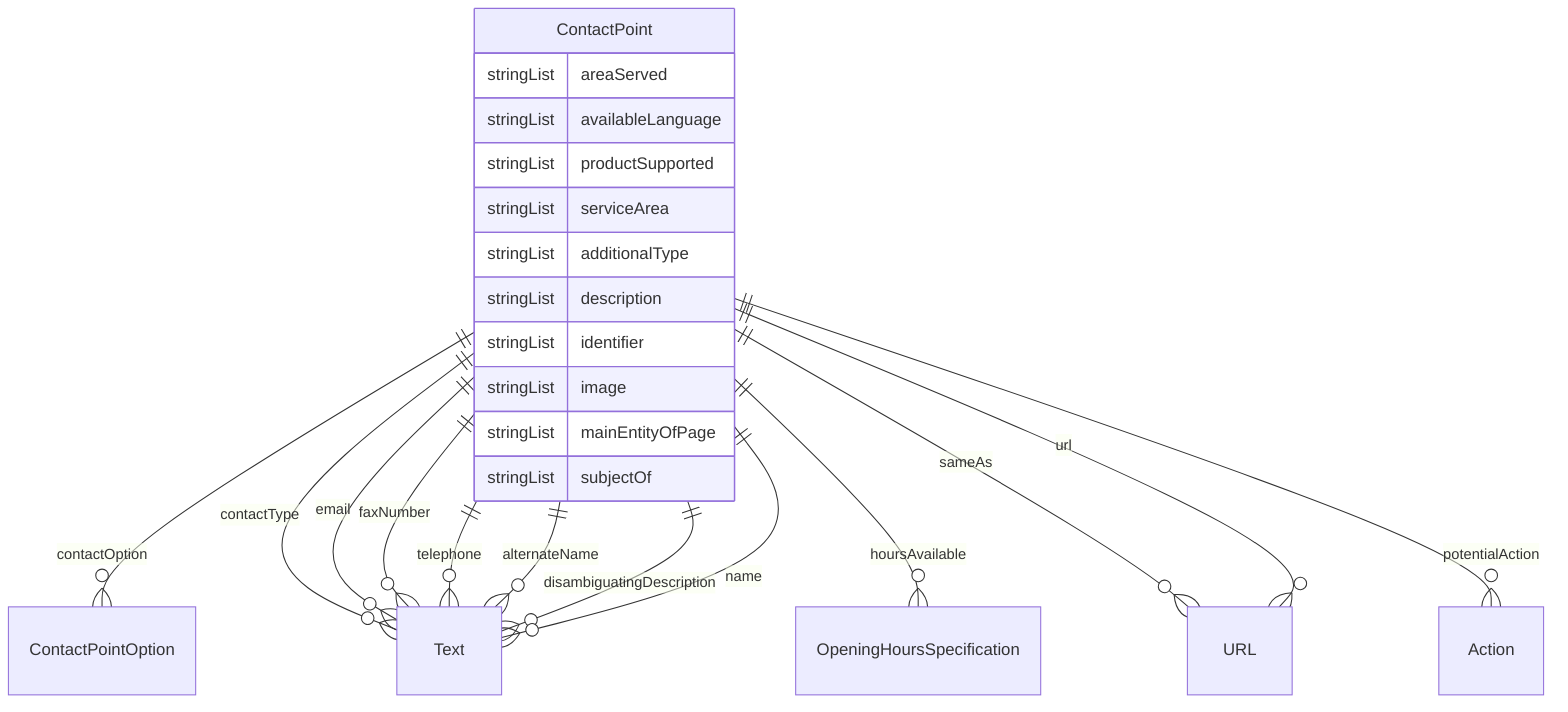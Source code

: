erDiagram
ContactPoint {
    stringList areaServed  
    stringList availableLanguage  
    stringList productSupported  
    stringList serviceArea  
    stringList additionalType  
    stringList description  
    stringList identifier  
    stringList image  
    stringList mainEntityOfPage  
    stringList subjectOf  
}

ContactPoint ||--}o ContactPointOption : "contactOption"
ContactPoint ||--}o Text : "contactType"
ContactPoint ||--}o Text : "email"
ContactPoint ||--}o Text : "faxNumber"
ContactPoint ||--}o OpeningHoursSpecification : "hoursAvailable"
ContactPoint ||--}o Text : "telephone"
ContactPoint ||--}o Text : "alternateName"
ContactPoint ||--}o Text : "disambiguatingDescription"
ContactPoint ||--}o Text : "name"
ContactPoint ||--}o URL : "sameAs"
ContactPoint ||--}o Action : "potentialAction"
ContactPoint ||--}o URL : "url"